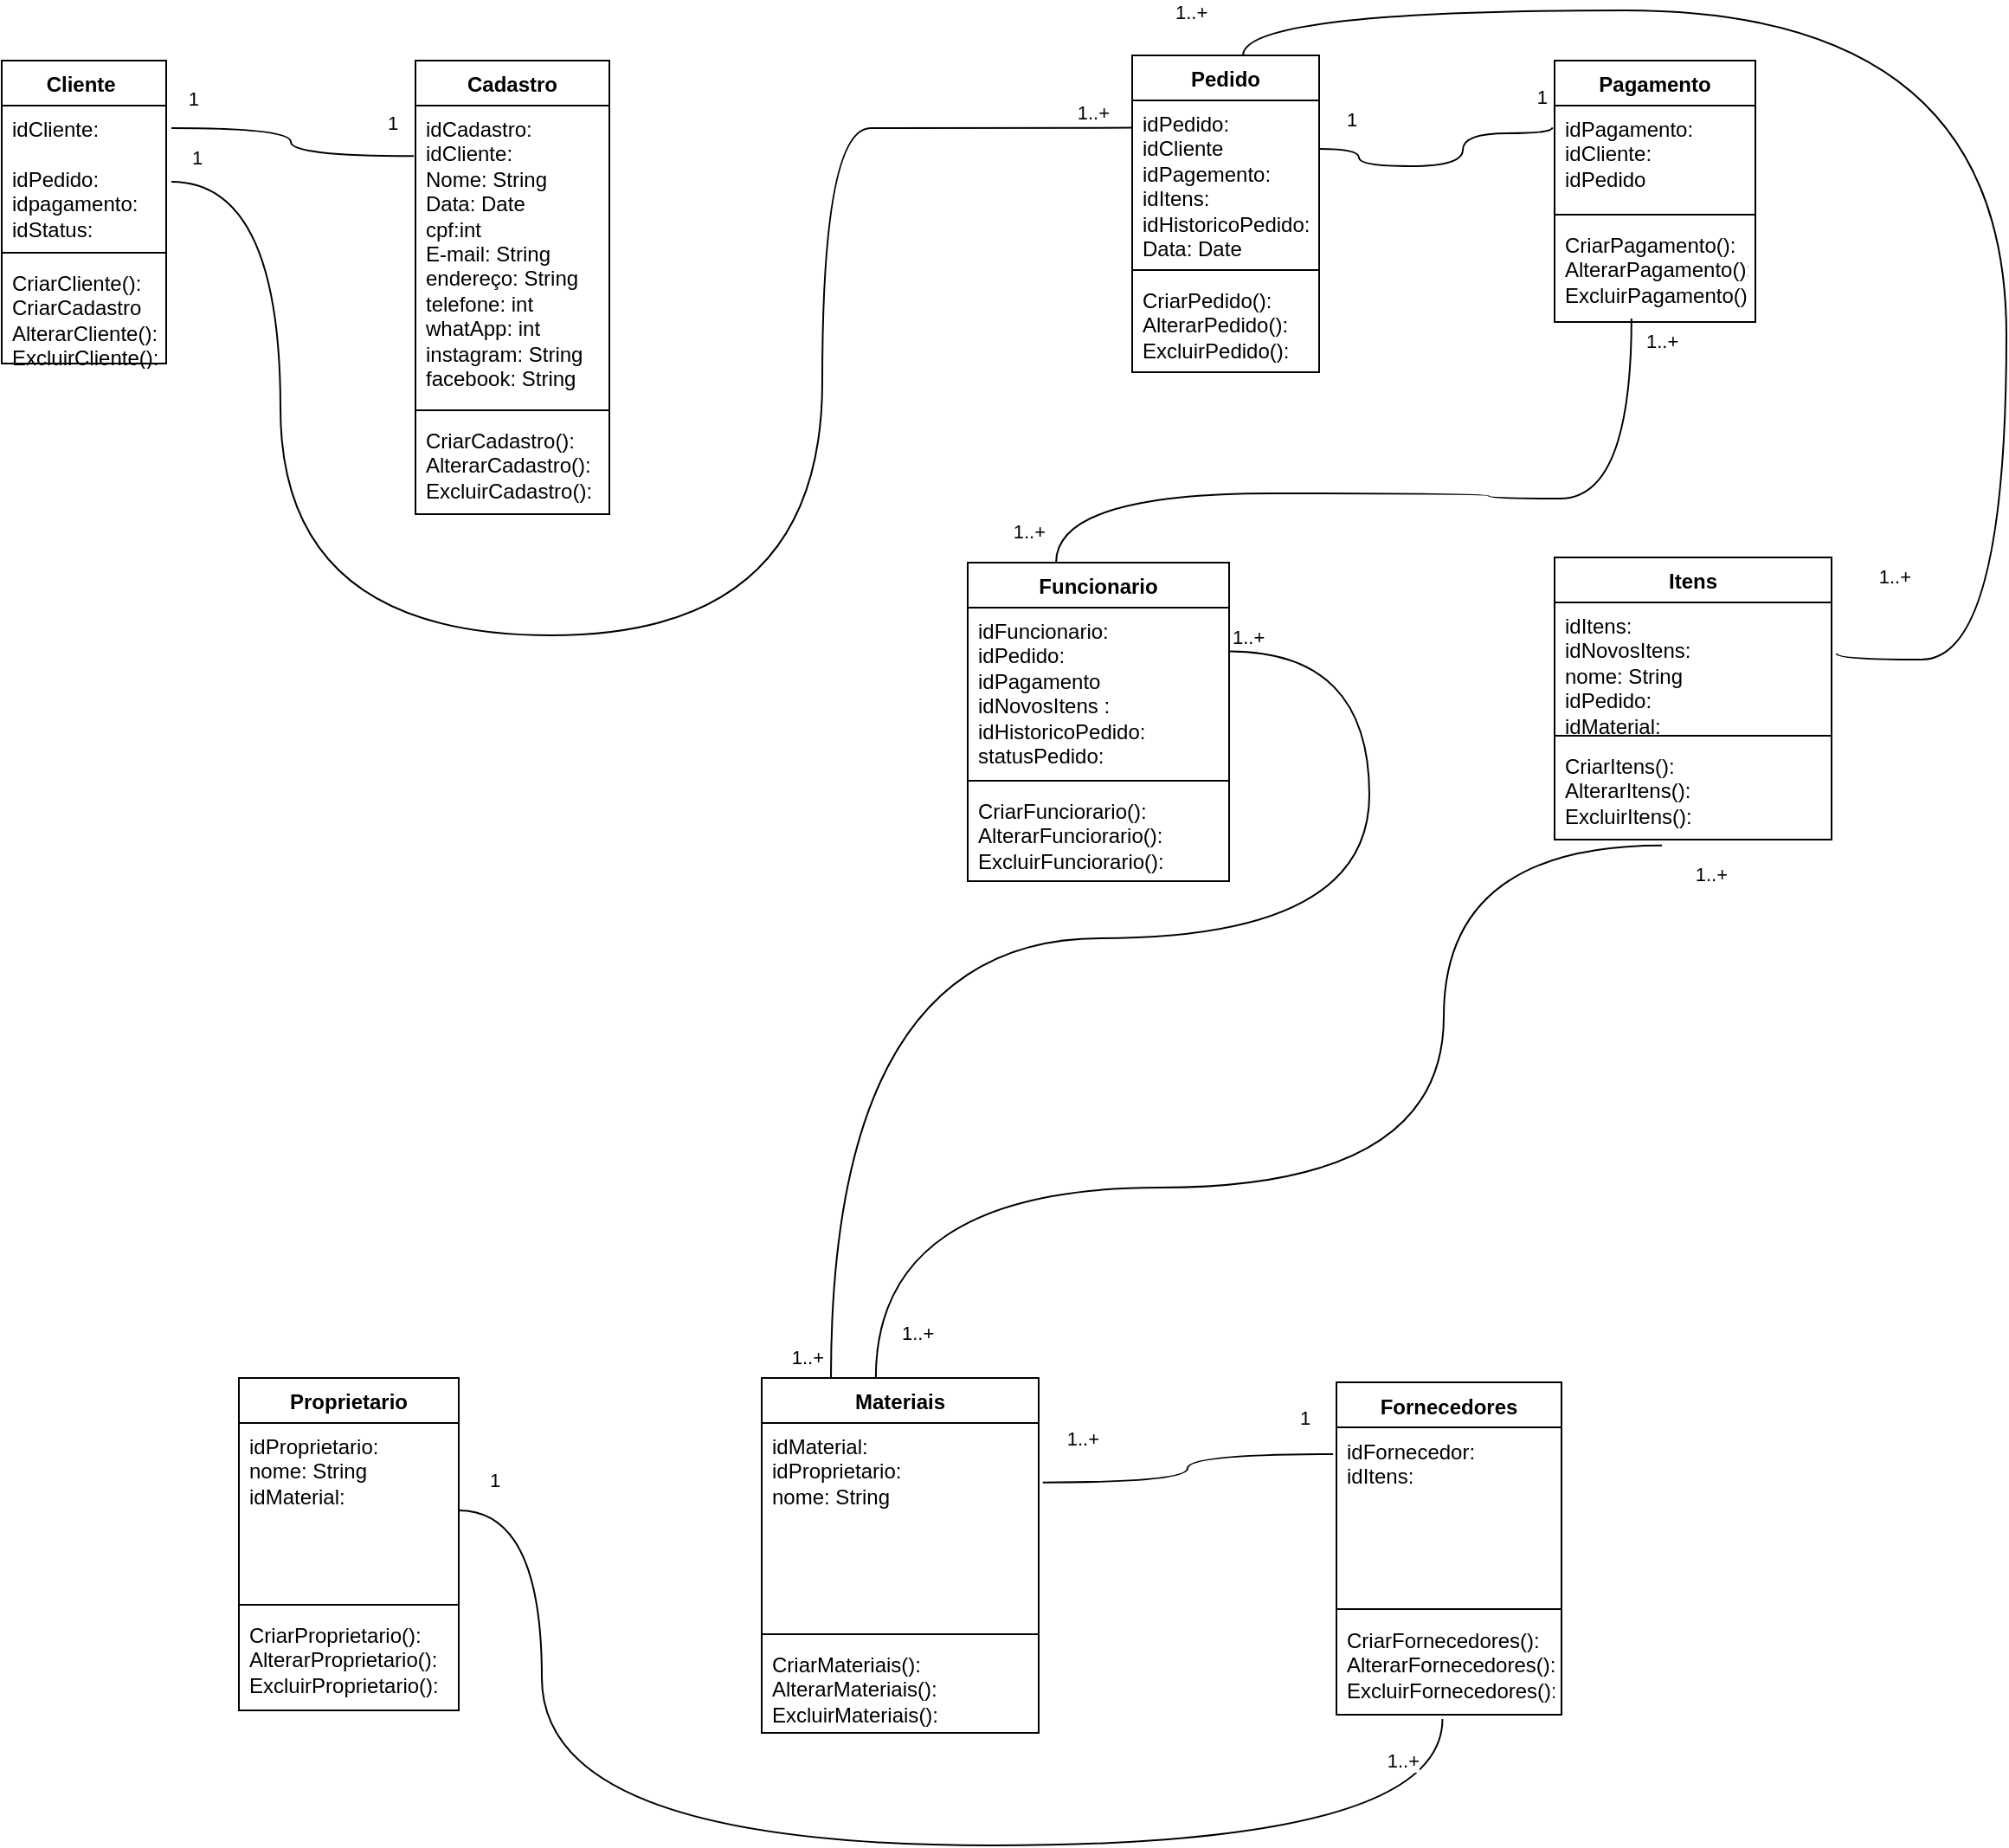 <mxfile version="27.1.4">
  <diagram name="Página-1" id="I8beG7DLc7keUHuK3WOg">
    <mxGraphModel dx="2243" dy="1495" grid="0" gridSize="10" guides="1" tooltips="1" connect="1" arrows="1" fold="1" page="0" pageScale="1" pageWidth="827" pageHeight="1169" math="0" shadow="0">
      <root>
        <mxCell id="0" />
        <mxCell id="1" parent="0" />
        <mxCell id="ag3H703gYOMIYS7V91si-2" value="Cliente&amp;nbsp;" style="swimlane;fontStyle=1;align=center;verticalAlign=top;childLayout=stackLayout;horizontal=1;startSize=26;horizontalStack=0;resizeParent=1;resizeParentMax=0;resizeLast=0;collapsible=1;marginBottom=0;whiteSpace=wrap;html=1;" parent="1" vertex="1">
          <mxGeometry x="-379" y="-159" width="95" height="175" as="geometry">
            <mxRectangle x="-102" y="-28" width="95" height="26" as="alternateBounds" />
          </mxGeometry>
        </mxCell>
        <mxCell id="ag3H703gYOMIYS7V91si-3" value="&lt;div&gt;idCliente:&amp;nbsp;&lt;/div&gt;&lt;div&gt;&lt;br&gt;&lt;/div&gt;idPedido:&lt;div&gt;idpagamento:&lt;/div&gt;&lt;div&gt;idStatus:&lt;/div&gt;&lt;div&gt;&lt;br&gt;&lt;div&gt;&lt;br&gt;&lt;/div&gt;&lt;div&gt;&lt;br&gt;&lt;/div&gt;&lt;/div&gt;" style="text;strokeColor=none;fillColor=none;align=left;verticalAlign=top;spacingLeft=4;spacingRight=4;overflow=hidden;rotatable=0;points=[[0,0.5],[1,0.5]];portConstraint=eastwest;whiteSpace=wrap;html=1;" parent="ag3H703gYOMIYS7V91si-2" vertex="1">
          <mxGeometry y="26" width="95" height="81" as="geometry" />
        </mxCell>
        <mxCell id="ag3H703gYOMIYS7V91si-4" value="" style="line;strokeWidth=1;fillColor=none;align=left;verticalAlign=middle;spacingTop=-1;spacingLeft=3;spacingRight=3;rotatable=0;labelPosition=right;points=[];portConstraint=eastwest;strokeColor=inherit;" parent="ag3H703gYOMIYS7V91si-2" vertex="1">
          <mxGeometry y="107" width="95" height="8" as="geometry" />
        </mxCell>
        <mxCell id="ag3H703gYOMIYS7V91si-5" value="CriarCliente():&lt;div&gt;CriarCadastro&lt;br&gt;&lt;div&gt;Alterar&lt;span style=&quot;background-color: transparent; color: light-dark(rgb(0, 0, 0), rgb(255, 255, 255));&quot;&gt;Cliente()&lt;/span&gt;&lt;span style=&quot;background-color: transparent; color: light-dark(rgb(0, 0, 0), rgb(255, 255, 255));&quot;&gt;:&lt;/span&gt;&lt;/div&gt;&lt;div&gt;Excluir&lt;span style=&quot;background-color: transparent; color: light-dark(rgb(0, 0, 0), rgb(255, 255, 255));&quot;&gt;Cliente()&lt;/span&gt;&lt;span style=&quot;background-color: transparent; color: light-dark(rgb(0, 0, 0), rgb(255, 255, 255));&quot;&gt;:&lt;/span&gt;&lt;/div&gt;&lt;/div&gt;" style="text;strokeColor=none;fillColor=none;align=left;verticalAlign=top;spacingLeft=4;spacingRight=4;overflow=hidden;rotatable=0;points=[[0,0.5],[1,0.5]];portConstraint=eastwest;whiteSpace=wrap;html=1;" parent="ag3H703gYOMIYS7V91si-2" vertex="1">
          <mxGeometry y="115" width="95" height="60" as="geometry" />
        </mxCell>
        <mxCell id="ag3H703gYOMIYS7V91si-6" value="Funcionario" style="swimlane;fontStyle=1;align=center;verticalAlign=top;childLayout=stackLayout;horizontal=1;startSize=26;horizontalStack=0;resizeParent=1;resizeParentMax=0;resizeLast=0;collapsible=1;marginBottom=0;whiteSpace=wrap;html=1;" parent="1" vertex="1">
          <mxGeometry x="179" y="131" width="151" height="184" as="geometry" />
        </mxCell>
        <mxCell id="ag3H703gYOMIYS7V91si-7" value="&lt;div&gt;idFuncionario:&lt;/div&gt;&lt;div&gt;idPedido:&lt;/div&gt;&lt;div&gt;idPagamento&lt;/div&gt;&lt;div&gt;idNovosItens :&lt;/div&gt;idHistoricoPedido:&lt;div&gt;&lt;span style=&quot;background-color: transparent; color: light-dark(rgb(0, 0, 0), rgb(255, 255, 255));&quot;&gt;statusPedido:&lt;/span&gt;&lt;/div&gt;&lt;div&gt;&lt;br&gt;&lt;/div&gt;" style="text;strokeColor=none;fillColor=none;align=left;verticalAlign=top;spacingLeft=4;spacingRight=4;overflow=hidden;rotatable=0;points=[[0,0.5],[1,0.5]];portConstraint=eastwest;whiteSpace=wrap;html=1;" parent="ag3H703gYOMIYS7V91si-6" vertex="1">
          <mxGeometry y="26" width="151" height="96" as="geometry" />
        </mxCell>
        <mxCell id="ag3H703gYOMIYS7V91si-8" value="" style="line;strokeWidth=1;fillColor=none;align=left;verticalAlign=middle;spacingTop=-1;spacingLeft=3;spacingRight=3;rotatable=0;labelPosition=right;points=[];portConstraint=eastwest;strokeColor=inherit;" parent="ag3H703gYOMIYS7V91si-6" vertex="1">
          <mxGeometry y="122" width="151" height="8" as="geometry" />
        </mxCell>
        <mxCell id="ag3H703gYOMIYS7V91si-9" value="CriarFunciorario():&lt;div&gt;Alterar&lt;span style=&quot;background-color: transparent; color: light-dark(rgb(0, 0, 0), rgb(255, 255, 255));&quot;&gt;Funciorario&lt;/span&gt;&lt;span style=&quot;background-color: transparent; color: light-dark(rgb(0, 0, 0), rgb(255, 255, 255));&quot;&gt;():&lt;/span&gt;&lt;/div&gt;&lt;div&gt;Excluir&lt;span style=&quot;background-color: transparent; color: light-dark(rgb(0, 0, 0), rgb(255, 255, 255));&quot;&gt;Funciorario&lt;/span&gt;&lt;span style=&quot;background-color: transparent; color: light-dark(rgb(0, 0, 0), rgb(255, 255, 255));&quot;&gt;():&lt;/span&gt;&lt;/div&gt;" style="text;strokeColor=none;fillColor=none;align=left;verticalAlign=top;spacingLeft=4;spacingRight=4;overflow=hidden;rotatable=0;points=[[0,0.5],[1,0.5]];portConstraint=eastwest;whiteSpace=wrap;html=1;" parent="ag3H703gYOMIYS7V91si-6" vertex="1">
          <mxGeometry y="130" width="151" height="54" as="geometry" />
        </mxCell>
        <mxCell id="ag3H703gYOMIYS7V91si-10" value="Proprietario&lt;div&gt;&lt;br&gt;&lt;/div&gt;" style="swimlane;fontStyle=1;align=center;verticalAlign=top;childLayout=stackLayout;horizontal=1;startSize=26;horizontalStack=0;resizeParent=1;resizeParentMax=0;resizeLast=0;collapsible=1;marginBottom=0;whiteSpace=wrap;html=1;" parent="1" vertex="1">
          <mxGeometry x="-242" y="602" width="127" height="192" as="geometry" />
        </mxCell>
        <mxCell id="ag3H703gYOMIYS7V91si-11" value="&lt;div&gt;idProprietario:&lt;/div&gt;&lt;div&gt;nome: String&lt;/div&gt;&lt;div&gt;idMaterial:&lt;/div&gt;&lt;div&gt;&lt;br&gt;&lt;/div&gt;&lt;br&gt;&lt;div&gt;&lt;br&gt;&lt;/div&gt;&lt;div&gt;&lt;br&gt;&lt;/div&gt;&lt;div&gt;(melhora em todos os processos)eficiancia:&amp;nbsp;&amp;nbsp;&lt;br&gt;&lt;div&gt;&lt;br&gt;&lt;div&gt;&lt;br&gt;&lt;/div&gt;&lt;/div&gt;&lt;/div&gt;" style="text;strokeColor=none;fillColor=none;align=left;verticalAlign=top;spacingLeft=4;spacingRight=4;overflow=hidden;rotatable=0;points=[[0,0.5],[1,0.5]];portConstraint=eastwest;whiteSpace=wrap;html=1;" parent="ag3H703gYOMIYS7V91si-10" vertex="1">
          <mxGeometry y="26" width="127" height="101" as="geometry" />
        </mxCell>
        <mxCell id="ag3H703gYOMIYS7V91si-12" value="" style="line;strokeWidth=1;fillColor=none;align=left;verticalAlign=middle;spacingTop=-1;spacingLeft=3;spacingRight=3;rotatable=0;labelPosition=right;points=[];portConstraint=eastwest;strokeColor=inherit;" parent="ag3H703gYOMIYS7V91si-10" vertex="1">
          <mxGeometry y="127" width="127" height="8" as="geometry" />
        </mxCell>
        <mxCell id="ag3H703gYOMIYS7V91si-13" value="CriarProprietario():&lt;div&gt;Alterar&lt;span style=&quot;background-color: transparent; color: light-dark(rgb(0, 0, 0), rgb(255, 255, 255));&quot;&gt;Proprietario&lt;/span&gt;&lt;span style=&quot;background-color: transparent; color: light-dark(rgb(0, 0, 0), rgb(255, 255, 255));&quot;&gt;():&lt;/span&gt;&lt;/div&gt;&lt;div&gt;Excluir&lt;span style=&quot;background-color: transparent; color: light-dark(rgb(0, 0, 0), rgb(255, 255, 255));&quot;&gt;Proprietario&lt;/span&gt;&lt;span style=&quot;background-color: transparent; color: light-dark(rgb(0, 0, 0), rgb(255, 255, 255));&quot;&gt;():&lt;/span&gt;&lt;/div&gt;" style="text;strokeColor=none;fillColor=none;align=left;verticalAlign=top;spacingLeft=4;spacingRight=4;overflow=hidden;rotatable=0;points=[[0,0.5],[1,0.5]];portConstraint=eastwest;whiteSpace=wrap;html=1;" parent="ag3H703gYOMIYS7V91si-10" vertex="1">
          <mxGeometry y="135" width="127" height="57" as="geometry" />
        </mxCell>
        <mxCell id="ag3H703gYOMIYS7V91si-14" value="Pedido" style="swimlane;fontStyle=1;align=center;verticalAlign=top;childLayout=stackLayout;horizontal=1;startSize=26;horizontalStack=0;resizeParent=1;resizeParentMax=0;resizeLast=0;collapsible=1;marginBottom=0;whiteSpace=wrap;html=1;" parent="1" vertex="1">
          <mxGeometry x="274" y="-162" width="108" height="183" as="geometry" />
        </mxCell>
        <mxCell id="ag3H703gYOMIYS7V91si-15" value="idPedido:&lt;div&gt;idCliente&lt;br&gt;&lt;div&gt;idPagemento:&lt;/div&gt;&lt;div&gt;idItens:&lt;/div&gt;&lt;div&gt;idHistoricoPedido:&lt;/div&gt;&lt;div&gt;Data: Date&lt;br&gt;&lt;div&gt;&lt;br&gt;&lt;/div&gt;&lt;/div&gt;&lt;/div&gt;" style="text;strokeColor=none;fillColor=none;align=left;verticalAlign=top;spacingLeft=4;spacingRight=4;overflow=hidden;rotatable=0;points=[[0,0.5],[1,0.5]];portConstraint=eastwest;whiteSpace=wrap;html=1;" parent="ag3H703gYOMIYS7V91si-14" vertex="1">
          <mxGeometry y="26" width="108" height="94" as="geometry" />
        </mxCell>
        <mxCell id="ag3H703gYOMIYS7V91si-16" value="" style="line;strokeWidth=1;fillColor=none;align=left;verticalAlign=middle;spacingTop=-1;spacingLeft=3;spacingRight=3;rotatable=0;labelPosition=right;points=[];portConstraint=eastwest;strokeColor=inherit;" parent="ag3H703gYOMIYS7V91si-14" vertex="1">
          <mxGeometry y="120" width="108" height="8" as="geometry" />
        </mxCell>
        <mxCell id="ag3H703gYOMIYS7V91si-17" value="CriarPedido():&lt;div&gt;Alterar&lt;span style=&quot;background-color: transparent; color: light-dark(rgb(0, 0, 0), rgb(255, 255, 255));&quot;&gt;Pedido&lt;/span&gt;&lt;span style=&quot;background-color: transparent; color: light-dark(rgb(0, 0, 0), rgb(255, 255, 255));&quot;&gt;():&lt;/span&gt;&lt;/div&gt;&lt;div&gt;Excluir&lt;span style=&quot;background-color: transparent; color: light-dark(rgb(0, 0, 0), rgb(255, 255, 255));&quot;&gt;Pedido&lt;/span&gt;&lt;span style=&quot;background-color: transparent; color: light-dark(rgb(0, 0, 0), rgb(255, 255, 255));&quot;&gt;():&lt;/span&gt;&lt;/div&gt;" style="text;strokeColor=none;fillColor=none;align=left;verticalAlign=top;spacingLeft=4;spacingRight=4;overflow=hidden;rotatable=0;points=[[0,0.5],[1,0.5]];portConstraint=eastwest;whiteSpace=wrap;html=1;" parent="ag3H703gYOMIYS7V91si-14" vertex="1">
          <mxGeometry y="128" width="108" height="55" as="geometry" />
        </mxCell>
        <mxCell id="ag3H703gYOMIYS7V91si-18" value="Itens&lt;div&gt;&lt;br&gt;&lt;/div&gt;" style="swimlane;fontStyle=1;align=center;verticalAlign=top;childLayout=stackLayout;horizontal=1;startSize=26;horizontalStack=0;resizeParent=1;resizeParentMax=0;resizeLast=0;collapsible=1;marginBottom=0;whiteSpace=wrap;html=1;" parent="1" vertex="1">
          <mxGeometry x="518" y="128" width="160" height="163" as="geometry" />
        </mxCell>
        <mxCell id="ag3H703gYOMIYS7V91si-19" value="idItens:&lt;div&gt;idNovosItens:&lt;/div&gt;&lt;div&gt;nome: String&lt;/div&gt;&lt;div&gt;idPedido:&lt;/div&gt;&lt;div&gt;idMaterial:&lt;br&gt;&lt;div&gt;&lt;br&gt;&lt;/div&gt;&lt;/div&gt;" style="text;strokeColor=none;fillColor=none;align=left;verticalAlign=top;spacingLeft=4;spacingRight=4;overflow=hidden;rotatable=0;points=[[0,0.5],[1,0.5]];portConstraint=eastwest;whiteSpace=wrap;html=1;" parent="ag3H703gYOMIYS7V91si-18" vertex="1">
          <mxGeometry y="26" width="160" height="73" as="geometry" />
        </mxCell>
        <mxCell id="ag3H703gYOMIYS7V91si-20" value="" style="line;strokeWidth=1;fillColor=none;align=left;verticalAlign=middle;spacingTop=-1;spacingLeft=3;spacingRight=3;rotatable=0;labelPosition=right;points=[];portConstraint=eastwest;strokeColor=inherit;" parent="ag3H703gYOMIYS7V91si-18" vertex="1">
          <mxGeometry y="99" width="160" height="8" as="geometry" />
        </mxCell>
        <mxCell id="ag3H703gYOMIYS7V91si-21" value="CriarItens():&lt;div&gt;Alterar&lt;span style=&quot;background-color: transparent; color: light-dark(rgb(0, 0, 0), rgb(255, 255, 255));&quot;&gt;Itens&lt;/span&gt;&lt;span style=&quot;background-color: transparent; color: light-dark(rgb(0, 0, 0), rgb(255, 255, 255));&quot;&gt;():&lt;/span&gt;&lt;/div&gt;&lt;div&gt;Excluir&lt;span style=&quot;background-color: transparent; color: light-dark(rgb(0, 0, 0), rgb(255, 255, 255));&quot;&gt;Itens&lt;/span&gt;&lt;span style=&quot;background-color: transparent; color: light-dark(rgb(0, 0, 0), rgb(255, 255, 255));&quot;&gt;():&lt;/span&gt;&lt;/div&gt;" style="text;strokeColor=none;fillColor=none;align=left;verticalAlign=top;spacingLeft=4;spacingRight=4;overflow=hidden;rotatable=0;points=[[0,0.5],[1,0.5]];portConstraint=eastwest;whiteSpace=wrap;html=1;" parent="ag3H703gYOMIYS7V91si-18" vertex="1">
          <mxGeometry y="107" width="160" height="56" as="geometry" />
        </mxCell>
        <mxCell id="ag3H703gYOMIYS7V91si-22" value="Pagamento" style="swimlane;fontStyle=1;align=center;verticalAlign=top;childLayout=stackLayout;horizontal=1;startSize=26;horizontalStack=0;resizeParent=1;resizeParentMax=0;resizeLast=0;collapsible=1;marginBottom=0;whiteSpace=wrap;html=1;" parent="1" vertex="1">
          <mxGeometry x="518" y="-159" width="116" height="151" as="geometry" />
        </mxCell>
        <mxCell id="ag3H703gYOMIYS7V91si-23" value="idPagamento:&lt;div&gt;idCliente:&lt;/div&gt;&lt;div&gt;idPedido&lt;br&gt;&lt;div&gt;&lt;br&gt;&lt;/div&gt;&lt;/div&gt;" style="text;strokeColor=none;fillColor=none;align=left;verticalAlign=top;spacingLeft=4;spacingRight=4;overflow=hidden;rotatable=0;points=[[0,0.5],[1,0.5]];portConstraint=eastwest;whiteSpace=wrap;html=1;" parent="ag3H703gYOMIYS7V91si-22" vertex="1">
          <mxGeometry y="26" width="116" height="59" as="geometry" />
        </mxCell>
        <mxCell id="ag3H703gYOMIYS7V91si-24" value="" style="line;strokeWidth=1;fillColor=none;align=left;verticalAlign=middle;spacingTop=-1;spacingLeft=3;spacingRight=3;rotatable=0;labelPosition=right;points=[];portConstraint=eastwest;strokeColor=inherit;" parent="ag3H703gYOMIYS7V91si-22" vertex="1">
          <mxGeometry y="85" width="116" height="8" as="geometry" />
        </mxCell>
        <mxCell id="ag3H703gYOMIYS7V91si-25" value="CriarPagamento():&lt;div&gt;Alterar&lt;span style=&quot;background-color: transparent; color: light-dark(rgb(0, 0, 0), rgb(255, 255, 255));&quot;&gt;Pagamento&lt;/span&gt;&lt;span style=&quot;background-color: transparent; color: light-dark(rgb(0, 0, 0), rgb(255, 255, 255));&quot;&gt;():&lt;/span&gt;&lt;/div&gt;&lt;div&gt;Excluir&lt;span style=&quot;background-color: transparent; color: light-dark(rgb(0, 0, 0), rgb(255, 255, 255));&quot;&gt;Pagamento&lt;/span&gt;&lt;span style=&quot;background-color: transparent; color: light-dark(rgb(0, 0, 0), rgb(255, 255, 255));&quot;&gt;():&lt;/span&gt;&lt;/div&gt;" style="text;strokeColor=none;fillColor=none;align=left;verticalAlign=top;spacingLeft=4;spacingRight=4;overflow=hidden;rotatable=0;points=[[0,0.5],[1,0.5]];portConstraint=eastwest;whiteSpace=wrap;html=1;" parent="ag3H703gYOMIYS7V91si-22" vertex="1">
          <mxGeometry y="93" width="116" height="58" as="geometry" />
        </mxCell>
        <mxCell id="ag3H703gYOMIYS7V91si-26" value="Cadastro" style="swimlane;fontStyle=1;align=center;verticalAlign=top;childLayout=stackLayout;horizontal=1;startSize=26;horizontalStack=0;resizeParent=1;resizeParentMax=0;resizeLast=0;collapsible=1;marginBottom=0;whiteSpace=wrap;html=1;" parent="1" vertex="1">
          <mxGeometry x="-140" y="-159" width="112" height="262" as="geometry" />
        </mxCell>
        <mxCell id="ag3H703gYOMIYS7V91si-27" value="idCadastro:&lt;div&gt;idCliente:&lt;/div&gt;&lt;div&gt;Nome: String&lt;/div&gt;&lt;div&gt;Data: Date&lt;/div&gt;&lt;div&gt;cpf:int&lt;/div&gt;&lt;div&gt;E-mail:&amp;nbsp;&lt;span style=&quot;background-color: transparent; color: light-dark(rgb(0, 0, 0), rgb(255, 255, 255));&quot;&gt;String&lt;/span&gt;&lt;/div&gt;&lt;div&gt;endereço: String&lt;/div&gt;&lt;div&gt;telefone: int&lt;/div&gt;&lt;div&gt;whatApp:&amp;nbsp;&lt;span style=&quot;background-color: transparent; color: light-dark(rgb(0, 0, 0), rgb(255, 255, 255));&quot;&gt;int&lt;/span&gt;&lt;/div&gt;&lt;div&gt;instagram:&amp;nbsp;&lt;span style=&quot;background-color: transparent; color: light-dark(rgb(0, 0, 0), rgb(255, 255, 255));&quot;&gt;String&lt;/span&gt;&lt;/div&gt;&lt;div&gt;facebook:&amp;nbsp;&lt;span style=&quot;background-color: transparent; color: light-dark(rgb(0, 0, 0), rgb(255, 255, 255));&quot;&gt;String&lt;/span&gt;&lt;/div&gt;&lt;div&gt;&lt;br&gt;&lt;/div&gt;&lt;div&gt;&lt;br&gt;&lt;/div&gt;&lt;div&gt;&lt;br&gt;&lt;/div&gt;&lt;div&gt;&lt;br&gt;&lt;div&gt;&lt;br&gt;&lt;/div&gt;&lt;/div&gt;" style="text;strokeColor=none;fillColor=none;align=left;verticalAlign=top;spacingLeft=4;spacingRight=4;overflow=hidden;rotatable=0;points=[[0,0.5],[1,0.5]];portConstraint=eastwest;whiteSpace=wrap;html=1;" parent="ag3H703gYOMIYS7V91si-26" vertex="1">
          <mxGeometry y="26" width="112" height="172" as="geometry" />
        </mxCell>
        <mxCell id="ag3H703gYOMIYS7V91si-28" value="" style="line;strokeWidth=1;fillColor=none;align=left;verticalAlign=middle;spacingTop=-1;spacingLeft=3;spacingRight=3;rotatable=0;labelPosition=right;points=[];portConstraint=eastwest;strokeColor=inherit;" parent="ag3H703gYOMIYS7V91si-26" vertex="1">
          <mxGeometry y="198" width="112" height="8" as="geometry" />
        </mxCell>
        <mxCell id="ag3H703gYOMIYS7V91si-29" value="CriarCadastro():&lt;div&gt;Alterar&lt;span style=&quot;background-color: transparent; color: light-dark(rgb(0, 0, 0), rgb(255, 255, 255));&quot;&gt;Cadastro&lt;/span&gt;&lt;span style=&quot;background-color: transparent; color: light-dark(rgb(0, 0, 0), rgb(255, 255, 255));&quot;&gt;():&lt;/span&gt;&lt;/div&gt;&lt;div&gt;Excluir&lt;span style=&quot;background-color: transparent; color: light-dark(rgb(0, 0, 0), rgb(255, 255, 255));&quot;&gt;Cadastro&lt;/span&gt;&lt;span style=&quot;background-color: transparent; color: light-dark(rgb(0, 0, 0), rgb(255, 255, 255));&quot;&gt;():&lt;/span&gt;&lt;/div&gt;" style="text;strokeColor=none;fillColor=none;align=left;verticalAlign=top;spacingLeft=4;spacingRight=4;overflow=hidden;rotatable=0;points=[[0,0.5],[1,0.5]];portConstraint=eastwest;whiteSpace=wrap;html=1;" parent="ag3H703gYOMIYS7V91si-26" vertex="1">
          <mxGeometry y="206" width="112" height="56" as="geometry" />
        </mxCell>
        <mxCell id="JyV5XTiLd7GKPldr3pGn-1" value="" style="endArrow=none;html=1;edgeStyle=orthogonalEdgeStyle;rounded=0;fontSize=12;startSize=8;endSize=8;curved=1;exitX=-0.009;exitY=0.169;exitDx=0;exitDy=0;exitPerimeter=0;entryX=1.032;entryY=0.16;entryDx=0;entryDy=0;entryPerimeter=0;" parent="1" source="ag3H703gYOMIYS7V91si-27" target="ag3H703gYOMIYS7V91si-3" edge="1">
          <mxGeometry relative="1" as="geometry">
            <mxPoint x="-238" y="-66" as="sourcePoint" />
            <mxPoint x="-233" y="-123" as="targetPoint" />
          </mxGeometry>
        </mxCell>
        <mxCell id="JyV5XTiLd7GKPldr3pGn-2" value="1" style="edgeLabel;resizable=0;html=1;align=left;verticalAlign=bottom;" parent="JyV5XTiLd7GKPldr3pGn-1" connectable="0" vertex="1">
          <mxGeometry x="-1" relative="1" as="geometry">
            <mxPoint x="-17" y="-11" as="offset" />
          </mxGeometry>
        </mxCell>
        <mxCell id="JyV5XTiLd7GKPldr3pGn-3" value="1" style="edgeLabel;resizable=0;html=1;align=right;verticalAlign=bottom;" parent="JyV5XTiLd7GKPldr3pGn-1" connectable="0" vertex="1">
          <mxGeometry x="1" relative="1" as="geometry">
            <mxPoint x="16" y="-8" as="offset" />
          </mxGeometry>
        </mxCell>
        <mxCell id="JyV5XTiLd7GKPldr3pGn-4" value="" style="endArrow=none;html=1;edgeStyle=orthogonalEdgeStyle;rounded=0;fontSize=12;startSize=8;endSize=8;curved=1;exitX=1;exitY=0.5;exitDx=0;exitDy=0;entryX=-0.003;entryY=0.168;entryDx=0;entryDy=0;entryPerimeter=0;" parent="1" target="ag3H703gYOMIYS7V91si-15" edge="1">
          <mxGeometry relative="1" as="geometry">
            <mxPoint x="-281" y="-89" as="sourcePoint" />
            <mxPoint x="151" y="-119.968" as="targetPoint" />
            <Array as="points">
              <mxPoint x="-218" y="-89" />
              <mxPoint x="-218" y="173" />
              <mxPoint x="95" y="173" />
              <mxPoint x="95" y="-120" />
              <mxPoint x="151" y="-120" />
            </Array>
          </mxGeometry>
        </mxCell>
        <mxCell id="JyV5XTiLd7GKPldr3pGn-5" value="1" style="edgeLabel;resizable=0;html=1;align=left;verticalAlign=bottom;" parent="JyV5XTiLd7GKPldr3pGn-4" connectable="0" vertex="1">
          <mxGeometry x="-1" relative="1" as="geometry">
            <mxPoint x="10" y="-6" as="offset" />
          </mxGeometry>
        </mxCell>
        <mxCell id="JyV5XTiLd7GKPldr3pGn-6" value="1..+" style="edgeLabel;resizable=0;html=1;align=right;verticalAlign=bottom;" parent="JyV5XTiLd7GKPldr3pGn-4" connectable="0" vertex="1">
          <mxGeometry x="1" relative="1" as="geometry">
            <mxPoint x="-12" as="offset" />
          </mxGeometry>
        </mxCell>
        <mxCell id="JyV5XTiLd7GKPldr3pGn-7" value="" style="endArrow=none;html=1;edgeStyle=orthogonalEdgeStyle;rounded=0;fontSize=12;startSize=8;endSize=8;curved=1;entryX=-0.011;entryY=0.215;entryDx=0;entryDy=0;entryPerimeter=0;" parent="1" target="ag3H703gYOMIYS7V91si-23" edge="1">
          <mxGeometry relative="1" as="geometry">
            <mxPoint x="382" y="-108" as="sourcePoint" />
            <mxPoint x="410" y="-117" as="targetPoint" />
            <Array as="points">
              <mxPoint x="405" y="-108" />
              <mxPoint x="405" y="-98" />
              <mxPoint x="465" y="-98" />
              <mxPoint x="465" y="-117" />
              <mxPoint x="517" y="-117" />
            </Array>
          </mxGeometry>
        </mxCell>
        <mxCell id="JyV5XTiLd7GKPldr3pGn-8" value="1" style="edgeLabel;resizable=0;html=1;align=left;verticalAlign=bottom;" parent="JyV5XTiLd7GKPldr3pGn-7" connectable="0" vertex="1">
          <mxGeometry x="-1" relative="1" as="geometry">
            <mxPoint x="14" y="-9" as="offset" />
          </mxGeometry>
        </mxCell>
        <mxCell id="JyV5XTiLd7GKPldr3pGn-9" value="1" style="edgeLabel;resizable=0;html=1;align=right;verticalAlign=bottom;" parent="JyV5XTiLd7GKPldr3pGn-7" connectable="0" vertex="1">
          <mxGeometry x="1" relative="1" as="geometry">
            <mxPoint x="-2" y="-9" as="offset" />
          </mxGeometry>
        </mxCell>
        <mxCell id="JyV5XTiLd7GKPldr3pGn-10" value="" style="endArrow=none;html=1;edgeStyle=orthogonalEdgeStyle;rounded=0;fontSize=12;startSize=8;endSize=8;curved=1;exitX=0.999;exitY=0.263;exitDx=0;exitDy=0;exitPerimeter=0;entryX=0.25;entryY=0;entryDx=0;entryDy=0;" parent="1" source="ag3H703gYOMIYS7V91si-7" target="JyV5XTiLd7GKPldr3pGn-17" edge="1">
          <mxGeometry relative="1" as="geometry">
            <mxPoint x="-224" y="298" as="sourcePoint" />
            <mxPoint x="-75" y="295" as="targetPoint" />
            <Array as="points">
              <mxPoint x="411" y="182" />
              <mxPoint x="411" y="348" />
              <mxPoint x="100" y="348" />
            </Array>
          </mxGeometry>
        </mxCell>
        <mxCell id="JyV5XTiLd7GKPldr3pGn-11" value="1..+" style="edgeLabel;resizable=0;html=1;align=left;verticalAlign=bottom;" parent="JyV5XTiLd7GKPldr3pGn-10" connectable="0" vertex="1">
          <mxGeometry x="-1" relative="1" as="geometry" />
        </mxCell>
        <mxCell id="JyV5XTiLd7GKPldr3pGn-12" value="1..+" style="edgeLabel;resizable=0;html=1;align=right;verticalAlign=bottom;" parent="JyV5XTiLd7GKPldr3pGn-10" connectable="0" vertex="1">
          <mxGeometry x="1" relative="1" as="geometry">
            <mxPoint x="-4" y="-4" as="offset" />
          </mxGeometry>
        </mxCell>
        <mxCell id="JyV5XTiLd7GKPldr3pGn-13" value="Fornecedores" style="swimlane;fontStyle=1;align=center;verticalAlign=top;childLayout=stackLayout;horizontal=1;startSize=26;horizontalStack=0;resizeParent=1;resizeParentMax=0;resizeLast=0;collapsible=1;marginBottom=0;whiteSpace=wrap;html=1;" parent="1" vertex="1">
          <mxGeometry x="392" y="604.5" width="130" height="192" as="geometry" />
        </mxCell>
        <mxCell id="JyV5XTiLd7GKPldr3pGn-14" value="idFornecedor:&lt;div&gt;idItens:&lt;/div&gt;" style="text;strokeColor=none;fillColor=none;align=left;verticalAlign=top;spacingLeft=4;spacingRight=4;overflow=hidden;rotatable=0;points=[[0,0.5],[1,0.5]];portConstraint=eastwest;whiteSpace=wrap;html=1;" parent="JyV5XTiLd7GKPldr3pGn-13" vertex="1">
          <mxGeometry y="26" width="130" height="101" as="geometry" />
        </mxCell>
        <mxCell id="JyV5XTiLd7GKPldr3pGn-15" value="" style="line;strokeWidth=1;fillColor=none;align=left;verticalAlign=middle;spacingTop=-1;spacingLeft=3;spacingRight=3;rotatable=0;labelPosition=right;points=[];portConstraint=eastwest;strokeColor=inherit;" parent="JyV5XTiLd7GKPldr3pGn-13" vertex="1">
          <mxGeometry y="127" width="130" height="8" as="geometry" />
        </mxCell>
        <mxCell id="JyV5XTiLd7GKPldr3pGn-16" value="CriarFornecedores():&lt;div&gt;AlterarFornecedores&lt;span style=&quot;background-color: transparent; color: light-dark(rgb(0, 0, 0), rgb(255, 255, 255));&quot;&gt;():&lt;/span&gt;&lt;/div&gt;&lt;div&gt;ExcluirFornecedores&lt;span style=&quot;background-color: transparent; color: light-dark(rgb(0, 0, 0), rgb(255, 255, 255));&quot;&gt;():&lt;/span&gt;&lt;/div&gt;" style="text;strokeColor=none;fillColor=none;align=left;verticalAlign=top;spacingLeft=4;spacingRight=4;overflow=hidden;rotatable=0;points=[[0,0.5],[1,0.5]];portConstraint=eastwest;whiteSpace=wrap;html=1;" parent="JyV5XTiLd7GKPldr3pGn-13" vertex="1">
          <mxGeometry y="135" width="130" height="57" as="geometry" />
        </mxCell>
        <mxCell id="JyV5XTiLd7GKPldr3pGn-17" value="Materiais&lt;div&gt;&lt;br&gt;&lt;/div&gt;" style="swimlane;fontStyle=1;align=center;verticalAlign=top;childLayout=stackLayout;horizontal=1;startSize=26;horizontalStack=0;resizeParent=1;resizeParentMax=0;resizeLast=0;collapsible=1;marginBottom=0;whiteSpace=wrap;html=1;" parent="1" vertex="1">
          <mxGeometry x="60" y="602" width="160" height="205" as="geometry" />
        </mxCell>
        <mxCell id="JyV5XTiLd7GKPldr3pGn-18" value="idMaterial:&lt;div&gt;idProprietario:&lt;/div&gt;&lt;div&gt;nome: String&lt;br&gt;&lt;div&gt;&lt;br&gt;&lt;/div&gt;&lt;/div&gt;" style="text;strokeColor=none;fillColor=none;align=left;verticalAlign=top;spacingLeft=4;spacingRight=4;overflow=hidden;rotatable=0;points=[[0,0.5],[1,0.5]];portConstraint=eastwest;whiteSpace=wrap;html=1;" parent="JyV5XTiLd7GKPldr3pGn-17" vertex="1">
          <mxGeometry y="26" width="160" height="118" as="geometry" />
        </mxCell>
        <mxCell id="JyV5XTiLd7GKPldr3pGn-19" value="" style="line;strokeWidth=1;fillColor=none;align=left;verticalAlign=middle;spacingTop=-1;spacingLeft=3;spacingRight=3;rotatable=0;labelPosition=right;points=[];portConstraint=eastwest;strokeColor=inherit;" parent="JyV5XTiLd7GKPldr3pGn-17" vertex="1">
          <mxGeometry y="144" width="160" height="8" as="geometry" />
        </mxCell>
        <mxCell id="JyV5XTiLd7GKPldr3pGn-20" value="CriarMateriais():&lt;div&gt;AlterarMateriais&lt;span style=&quot;background-color: transparent; color: light-dark(rgb(0, 0, 0), rgb(255, 255, 255));&quot;&gt;():&lt;/span&gt;&lt;/div&gt;&lt;div&gt;ExcluirMateriais&lt;span style=&quot;background-color: transparent; color: light-dark(rgb(0, 0, 0), rgb(255, 255, 255));&quot;&gt;():&lt;/span&gt;&lt;/div&gt;" style="text;strokeColor=none;fillColor=none;align=left;verticalAlign=top;spacingLeft=4;spacingRight=4;overflow=hidden;rotatable=0;points=[[0,0.5],[1,0.5]];portConstraint=eastwest;whiteSpace=wrap;html=1;" parent="JyV5XTiLd7GKPldr3pGn-17" vertex="1">
          <mxGeometry y="152" width="160" height="53" as="geometry" />
        </mxCell>
        <mxCell id="JyV5XTiLd7GKPldr3pGn-21" value="" style="endArrow=none;html=1;edgeStyle=orthogonalEdgeStyle;rounded=0;fontSize=12;startSize=8;endSize=8;curved=1;exitX=0.383;exitY=0.966;exitDx=0;exitDy=0;exitPerimeter=0;entryX=0.338;entryY=0;entryDx=0;entryDy=0;entryPerimeter=0;" parent="1" source="ag3H703gYOMIYS7V91si-25" target="ag3H703gYOMIYS7V91si-6" edge="1">
          <mxGeometry relative="1" as="geometry">
            <mxPoint x="481.428" y="-3" as="sourcePoint" />
            <mxPoint x="159" y="224" as="targetPoint" />
            <Array as="points">
              <mxPoint x="562" y="94" />
              <mxPoint x="480" y="94" />
              <mxPoint x="480" y="91" />
              <mxPoint x="230" y="91" />
            </Array>
          </mxGeometry>
        </mxCell>
        <mxCell id="JyV5XTiLd7GKPldr3pGn-22" value="1..+" style="edgeLabel;resizable=0;html=1;align=left;verticalAlign=bottom;" parent="JyV5XTiLd7GKPldr3pGn-21" connectable="0" vertex="1">
          <mxGeometry x="-1" relative="1" as="geometry">
            <mxPoint x="7" y="21" as="offset" />
          </mxGeometry>
        </mxCell>
        <mxCell id="JyV5XTiLd7GKPldr3pGn-23" value="1..+" style="edgeLabel;resizable=0;html=1;align=right;verticalAlign=bottom;" parent="JyV5XTiLd7GKPldr3pGn-21" connectable="0" vertex="1">
          <mxGeometry x="1" relative="1" as="geometry">
            <mxPoint x="-6" y="-10" as="offset" />
          </mxGeometry>
        </mxCell>
        <mxCell id="JyV5XTiLd7GKPldr3pGn-24" value="" style="endArrow=none;html=1;edgeStyle=orthogonalEdgeStyle;rounded=0;fontSize=12;startSize=8;endSize=8;curved=1;exitX=0.412;exitY=0;exitDx=0;exitDy=0;exitPerimeter=0;entryX=0.388;entryY=1.06;entryDx=0;entryDy=0;entryPerimeter=0;" parent="1" source="JyV5XTiLd7GKPldr3pGn-17" target="ag3H703gYOMIYS7V91si-21" edge="1">
          <mxGeometry relative="1" as="geometry">
            <mxPoint x="257" y="524" as="sourcePoint" />
            <mxPoint x="417" y="524" as="targetPoint" />
            <Array as="points">
              <mxPoint x="126" y="492" />
              <mxPoint x="454" y="492" />
            </Array>
          </mxGeometry>
        </mxCell>
        <mxCell id="JyV5XTiLd7GKPldr3pGn-25" value="1..+" style="edgeLabel;resizable=0;html=1;align=left;verticalAlign=bottom;" parent="JyV5XTiLd7GKPldr3pGn-24" connectable="0" vertex="1">
          <mxGeometry x="-1" relative="1" as="geometry">
            <mxPoint x="13" y="-18" as="offset" />
          </mxGeometry>
        </mxCell>
        <mxCell id="JyV5XTiLd7GKPldr3pGn-26" value="1..+&lt;div&gt;&lt;br&gt;&lt;/div&gt;" style="edgeLabel;resizable=0;html=1;align=right;verticalAlign=bottom;" parent="JyV5XTiLd7GKPldr3pGn-24" connectable="0" vertex="1">
          <mxGeometry x="1" relative="1" as="geometry">
            <mxPoint x="38" y="38" as="offset" />
          </mxGeometry>
        </mxCell>
        <mxCell id="JyV5XTiLd7GKPldr3pGn-27" value="" style="endArrow=none;html=1;edgeStyle=orthogonalEdgeStyle;rounded=0;fontSize=12;startSize=8;endSize=8;curved=1;entryX=0.471;entryY=1.044;entryDx=0;entryDy=0;entryPerimeter=0;" parent="1" source="ag3H703gYOMIYS7V91si-11" target="JyV5XTiLd7GKPldr3pGn-16" edge="1">
          <mxGeometry relative="1" as="geometry">
            <mxPoint x="-140" y="661" as="sourcePoint" />
            <mxPoint x="20" y="661" as="targetPoint" />
            <Array as="points">
              <mxPoint x="-67" y="678" />
              <mxPoint x="-67" y="872" />
              <mxPoint x="453" y="872" />
            </Array>
          </mxGeometry>
        </mxCell>
        <mxCell id="JyV5XTiLd7GKPldr3pGn-28" value="1" style="edgeLabel;resizable=0;html=1;align=left;verticalAlign=bottom;" parent="JyV5XTiLd7GKPldr3pGn-27" connectable="0" vertex="1">
          <mxGeometry x="-1" relative="1" as="geometry">
            <mxPoint x="16" y="-9" as="offset" />
          </mxGeometry>
        </mxCell>
        <mxCell id="JyV5XTiLd7GKPldr3pGn-29" value="1..+" style="edgeLabel;resizable=0;html=1;align=right;verticalAlign=bottom;" parent="JyV5XTiLd7GKPldr3pGn-27" connectable="0" vertex="1">
          <mxGeometry x="1" relative="1" as="geometry">
            <mxPoint x="-13" y="32" as="offset" />
          </mxGeometry>
        </mxCell>
        <mxCell id="JyV5XTiLd7GKPldr3pGn-30" value="" style="endArrow=none;html=1;edgeStyle=orthogonalEdgeStyle;rounded=0;fontSize=12;startSize=8;endSize=8;curved=1;exitX=-0.015;exitY=0.153;exitDx=0;exitDy=0;exitPerimeter=0;entryX=1.015;entryY=0.291;entryDx=0;entryDy=0;entryPerimeter=0;" parent="1" source="JyV5XTiLd7GKPldr3pGn-14" target="JyV5XTiLd7GKPldr3pGn-18" edge="1">
          <mxGeometry relative="1" as="geometry">
            <mxPoint x="343" y="708" as="sourcePoint" />
            <mxPoint x="254" y="668" as="targetPoint" />
          </mxGeometry>
        </mxCell>
        <mxCell id="JyV5XTiLd7GKPldr3pGn-31" value="1" style="edgeLabel;resizable=0;html=1;align=left;verticalAlign=bottom;" parent="JyV5XTiLd7GKPldr3pGn-30" connectable="0" vertex="1">
          <mxGeometry x="-1" relative="1" as="geometry">
            <mxPoint x="-21" y="-12" as="offset" />
          </mxGeometry>
        </mxCell>
        <mxCell id="JyV5XTiLd7GKPldr3pGn-32" value="1..+" style="edgeLabel;resizable=0;html=1;align=right;verticalAlign=bottom;" parent="JyV5XTiLd7GKPldr3pGn-30" connectable="0" vertex="1">
          <mxGeometry x="1" relative="1" as="geometry">
            <mxPoint x="33" y="-17" as="offset" />
          </mxGeometry>
        </mxCell>
        <mxCell id="JyV5XTiLd7GKPldr3pGn-33" value="" style="endArrow=none;html=1;edgeStyle=orthogonalEdgeStyle;rounded=0;fontSize=12;startSize=8;endSize=8;curved=1;entryX=1.018;entryY=0.404;entryDx=0;entryDy=0;entryPerimeter=0;exitX=0.593;exitY=0;exitDx=0;exitDy=0;exitPerimeter=0;" parent="1" source="ag3H703gYOMIYS7V91si-14" target="ag3H703gYOMIYS7V91si-19" edge="1">
          <mxGeometry relative="1" as="geometry">
            <mxPoint x="372" y="-221" as="sourcePoint" />
            <mxPoint x="532" y="-221" as="targetPoint" />
            <Array as="points">
              <mxPoint x="338" y="-188" />
              <mxPoint x="779" y="-188" />
              <mxPoint x="779" y="187" />
              <mxPoint x="681" y="187" />
            </Array>
          </mxGeometry>
        </mxCell>
        <mxCell id="JyV5XTiLd7GKPldr3pGn-34" value="1..+" style="edgeLabel;resizable=0;html=1;align=left;verticalAlign=bottom;" parent="JyV5XTiLd7GKPldr3pGn-33" connectable="0" vertex="1">
          <mxGeometry x="-1" relative="1" as="geometry">
            <mxPoint x="-41" y="-17" as="offset" />
          </mxGeometry>
        </mxCell>
        <mxCell id="JyV5XTiLd7GKPldr3pGn-35" value="1..+" style="edgeLabel;resizable=0;html=1;align=right;verticalAlign=bottom;" parent="JyV5XTiLd7GKPldr3pGn-33" connectable="0" vertex="1">
          <mxGeometry x="1" relative="1" as="geometry">
            <mxPoint x="44" y="-36" as="offset" />
          </mxGeometry>
        </mxCell>
      </root>
    </mxGraphModel>
  </diagram>
</mxfile>
